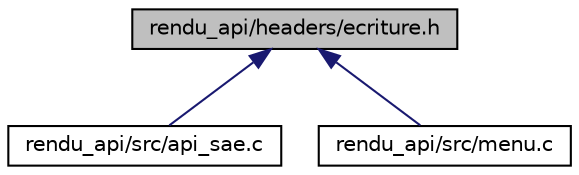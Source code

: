 digraph "rendu_api/headers/ecriture.h"
{
 // LATEX_PDF_SIZE
  edge [fontname="Helvetica",fontsize="10",labelfontname="Helvetica",labelfontsize="10"];
  node [fontname="Helvetica",fontsize="10",shape=record];
  Node1 [label="rendu_api/headers/ecriture.h",height=0.2,width=0.4,color="black", fillcolor="grey75", style="filled", fontcolor="black",tooltip=" "];
  Node1 -> Node2 [dir="back",color="midnightblue",fontsize="10",style="solid",fontname="Helvetica"];
  Node2 [label="rendu_api/src/api_sae.c",height=0.2,width=0.4,color="black", fillcolor="white", style="filled",URL="$api__sae_8c.html",tooltip=" "];
  Node1 -> Node3 [dir="back",color="midnightblue",fontsize="10",style="solid",fontname="Helvetica"];
  Node3 [label="rendu_api/src/menu.c",height=0.2,width=0.4,color="black", fillcolor="white", style="filled",URL="$menu_8c.html",tooltip=" "];
}
